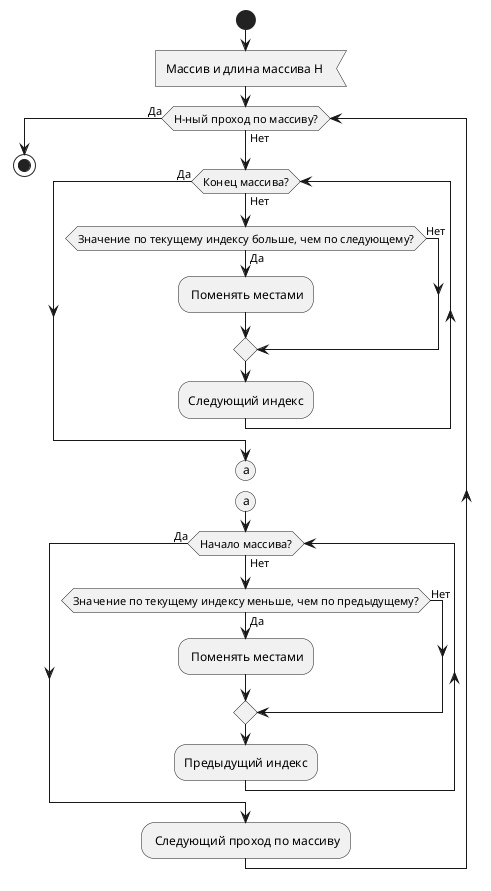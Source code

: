 @startuml
start
:Массив и длина массива Н <

while (Н-ный проход по массиву?) is (Нет)
  while (Конец массива?) is (Нет)
    if (Значение по текущему индексу больше, чем по следующему?) then (Да)
      : Поменять местами;           
    else (Нет)
    endif
	:Следующий индекс;
  endwhile (Да)
(a)
detach
(a)
  while (Начало массива?) is (Нет)
    if (Значение по текущему индексу меньше, чем по предыдущему?) then (Да)
      : Поменять местами;           
    else (Нет)
    endif
	:Предыдущий индекс;
  endwhile (Да)

  : Следующий проход по массиву;
endwhile (Да)

stop
@enduml
